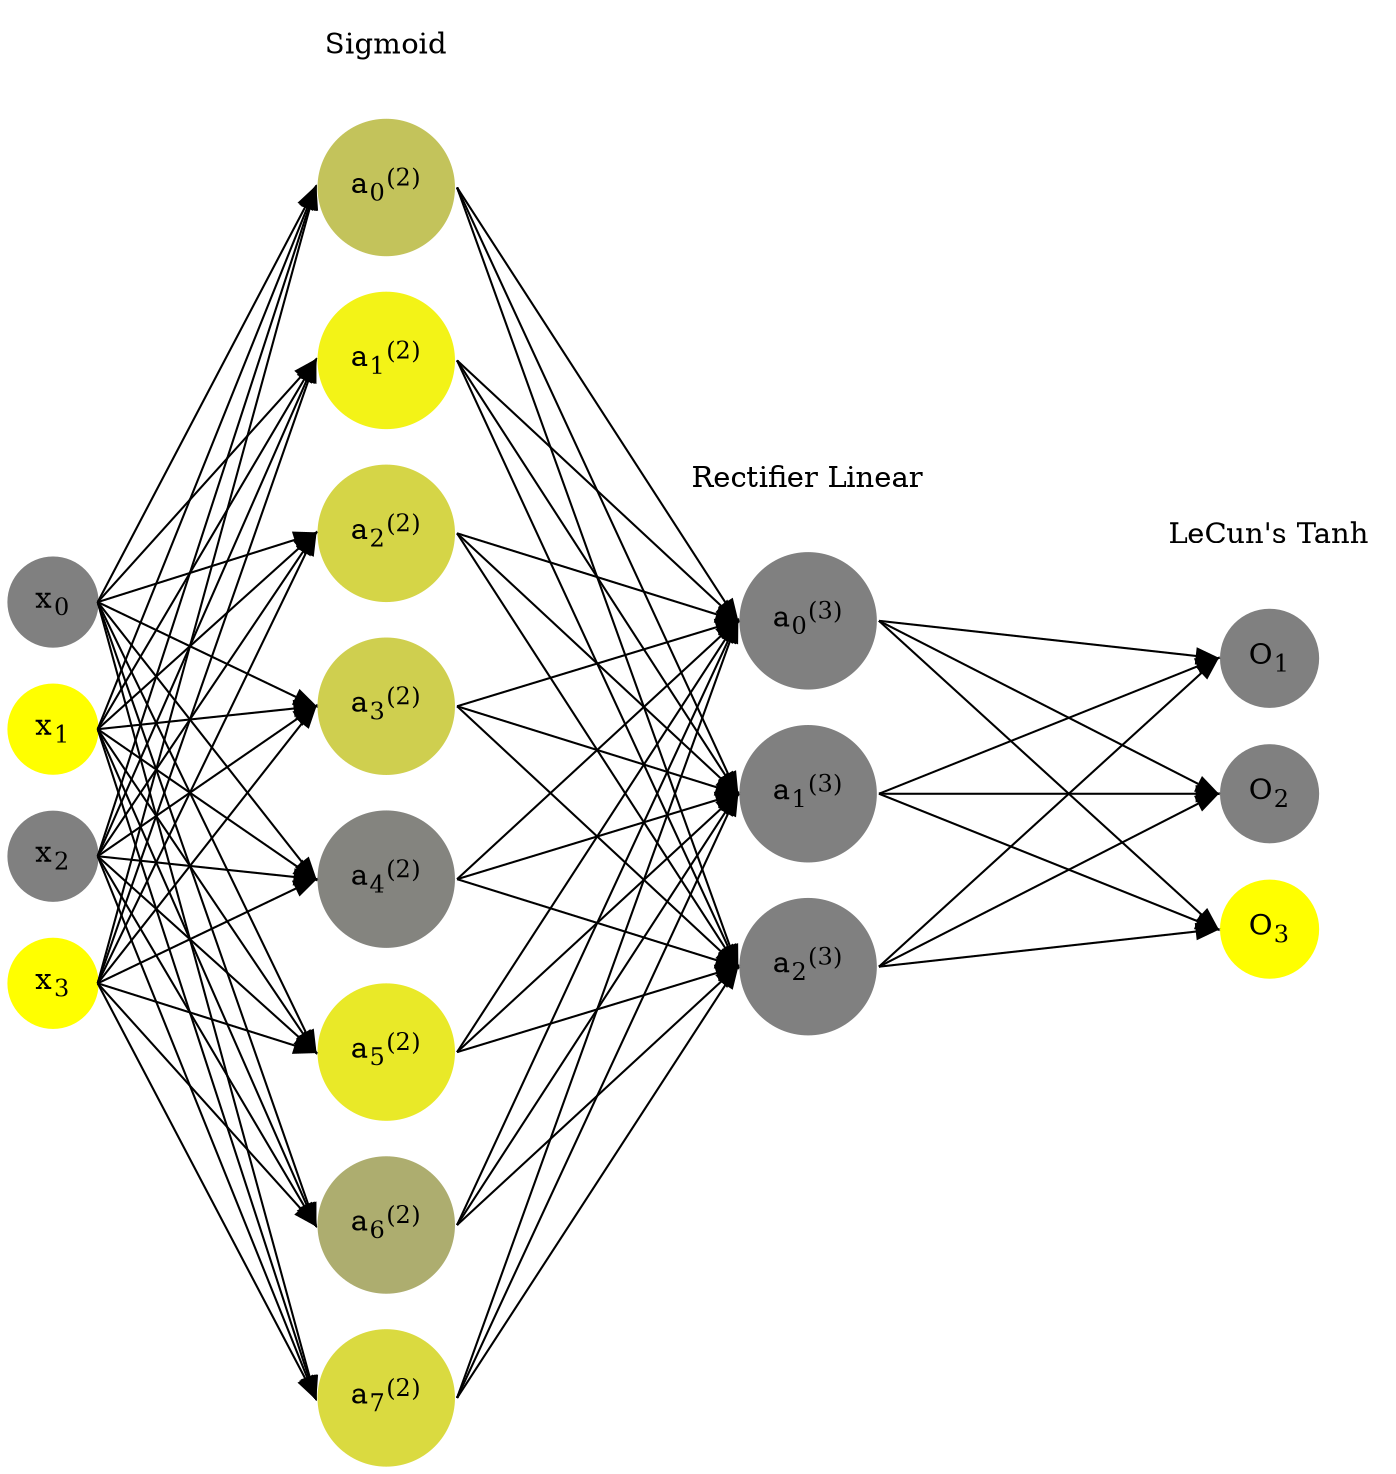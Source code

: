 digraph G {
	rankdir = LR;
	splines=false;
	edge[style=invis];
	ranksep= 1.4;
	{
	node [shape=circle, color="0.1667, 0.0, 0.5", style=filled, fillcolor="0.1667, 0.0, 0.5"];
	x0 [label=<x<sub>0</sub>>];
	}
	{
	node [shape=circle, color="0.1667, 1.0, 1.0", style=filled, fillcolor="0.1667, 1.0, 1.0"];
	x1 [label=<x<sub>1</sub>>];
	}
	{
	node [shape=circle, color="0.1667, 0.0, 0.5", style=filled, fillcolor="0.1667, 0.0, 0.5"];
	x2 [label=<x<sub>2</sub>>];
	}
	{
	node [shape=circle, color="0.1667, 1.0, 1.0", style=filled, fillcolor="0.1667, 1.0, 1.0"];
	x3 [label=<x<sub>3</sub>>];
	}
	{
	node [shape=circle, color="0.1667, 0.530705, 0.765352", style=filled, fillcolor="0.1667, 0.530705, 0.765352"];
	a02 [label=<a<sub>0</sub><sup>(2)</sup>>];
	}
	{
	node [shape=circle, color="0.1667, 0.902898, 0.951449", style=filled, fillcolor="0.1667, 0.902898, 0.951449"];
	a12 [label=<a<sub>1</sub><sup>(2)</sup>>];
	}
	{
	node [shape=circle, color="0.1667, 0.666468, 0.833234", style=filled, fillcolor="0.1667, 0.666468, 0.833234"];
	a22 [label=<a<sub>2</sub><sup>(2)</sup>>];
	}
	{
	node [shape=circle, color="0.1667, 0.617827, 0.808913", style=filled, fillcolor="0.1667, 0.617827, 0.808913"];
	a32 [label=<a<sub>3</sub><sup>(2)</sup>>];
	}
	{
	node [shape=circle, color="0.1667, 0.035340, 0.517670", style=filled, fillcolor="0.1667, 0.035340, 0.517670"];
	a42 [label=<a<sub>4</sub><sup>(2)</sup>>];
	}
	{
	node [shape=circle, color="0.1667, 0.826779, 0.913389", style=filled, fillcolor="0.1667, 0.826779, 0.913389"];
	a52 [label=<a<sub>5</sub><sup>(2)</sup>>];
	}
	{
	node [shape=circle, color="0.1667, 0.356754, 0.678377", style=filled, fillcolor="0.1667, 0.356754, 0.678377"];
	a62 [label=<a<sub>6</sub><sup>(2)</sup>>];
	}
	{
	node [shape=circle, color="0.1667, 0.706973, 0.853487", style=filled, fillcolor="0.1667, 0.706973, 0.853487"];
	a72 [label=<a<sub>7</sub><sup>(2)</sup>>];
	}
	{
	node [shape=circle, color="0.1667, 0.000000, 0.500000", style=filled, fillcolor="0.1667, 0.000000, 0.500000"];
	a03 [label=<a<sub>0</sub><sup>(3)</sup>>];
	}
	{
	node [shape=circle, color="0.1667, 0.000000, 0.500000", style=filled, fillcolor="0.1667, 0.000000, 0.500000"];
	a13 [label=<a<sub>1</sub><sup>(3)</sup>>];
	}
	{
	node [shape=circle, color="0.1667, 0.000000, 0.500000", style=filled, fillcolor="0.1667, 0.000000, 0.500000"];
	a23 [label=<a<sub>2</sub><sup>(3)</sup>>];
	}
	{
	node [shape=circle, color="0.1667, 0.0, 0.5", style=filled, fillcolor="0.1667, 0.0, 0.5"];
	O1 [label=<O<sub>1</sub>>];
	}
	{
	node [shape=circle, color="0.1667, 0.0, 0.5", style=filled, fillcolor="0.1667, 0.0, 0.5"];
	O2 [label=<O<sub>2</sub>>];
	}
	{
	node [shape=circle, color="0.1667, 1.0, 1.0", style=filled, fillcolor="0.1667, 1.0, 1.0"];
	O3 [label=<O<sub>3</sub>>];
	}
	{
	rank=same;
	x0->x1->x2->x3;
	}
	{
	rank=same;
	a02->a12->a22->a32->a42->a52->a62->a72;
	}
	{
	rank=same;
	a03->a13->a23;
	}
	{
	rank=same;
	O1->O2->O3;
	}
	l1 [shape=plaintext,label="Sigmoid"];
	l1->a02;
	{rank=same; l1;a02};
	l2 [shape=plaintext,label="Rectifier Linear"];
	l2->a03;
	{rank=same; l2;a03};
	l3 [shape=plaintext,label="LeCun's Tanh"];
	l3->O1;
	{rank=same; l3;O1};
edge[style=solid, tailport=e, headport=w];
	{x0;x1;x2;x3} -> {a02;a12;a22;a32;a42;a52;a62;a72};
	{a02;a12;a22;a32;a42;a52;a62;a72} -> {a03;a13;a23};
	{a03;a13;a23} -> {O1,O2,O3};
}